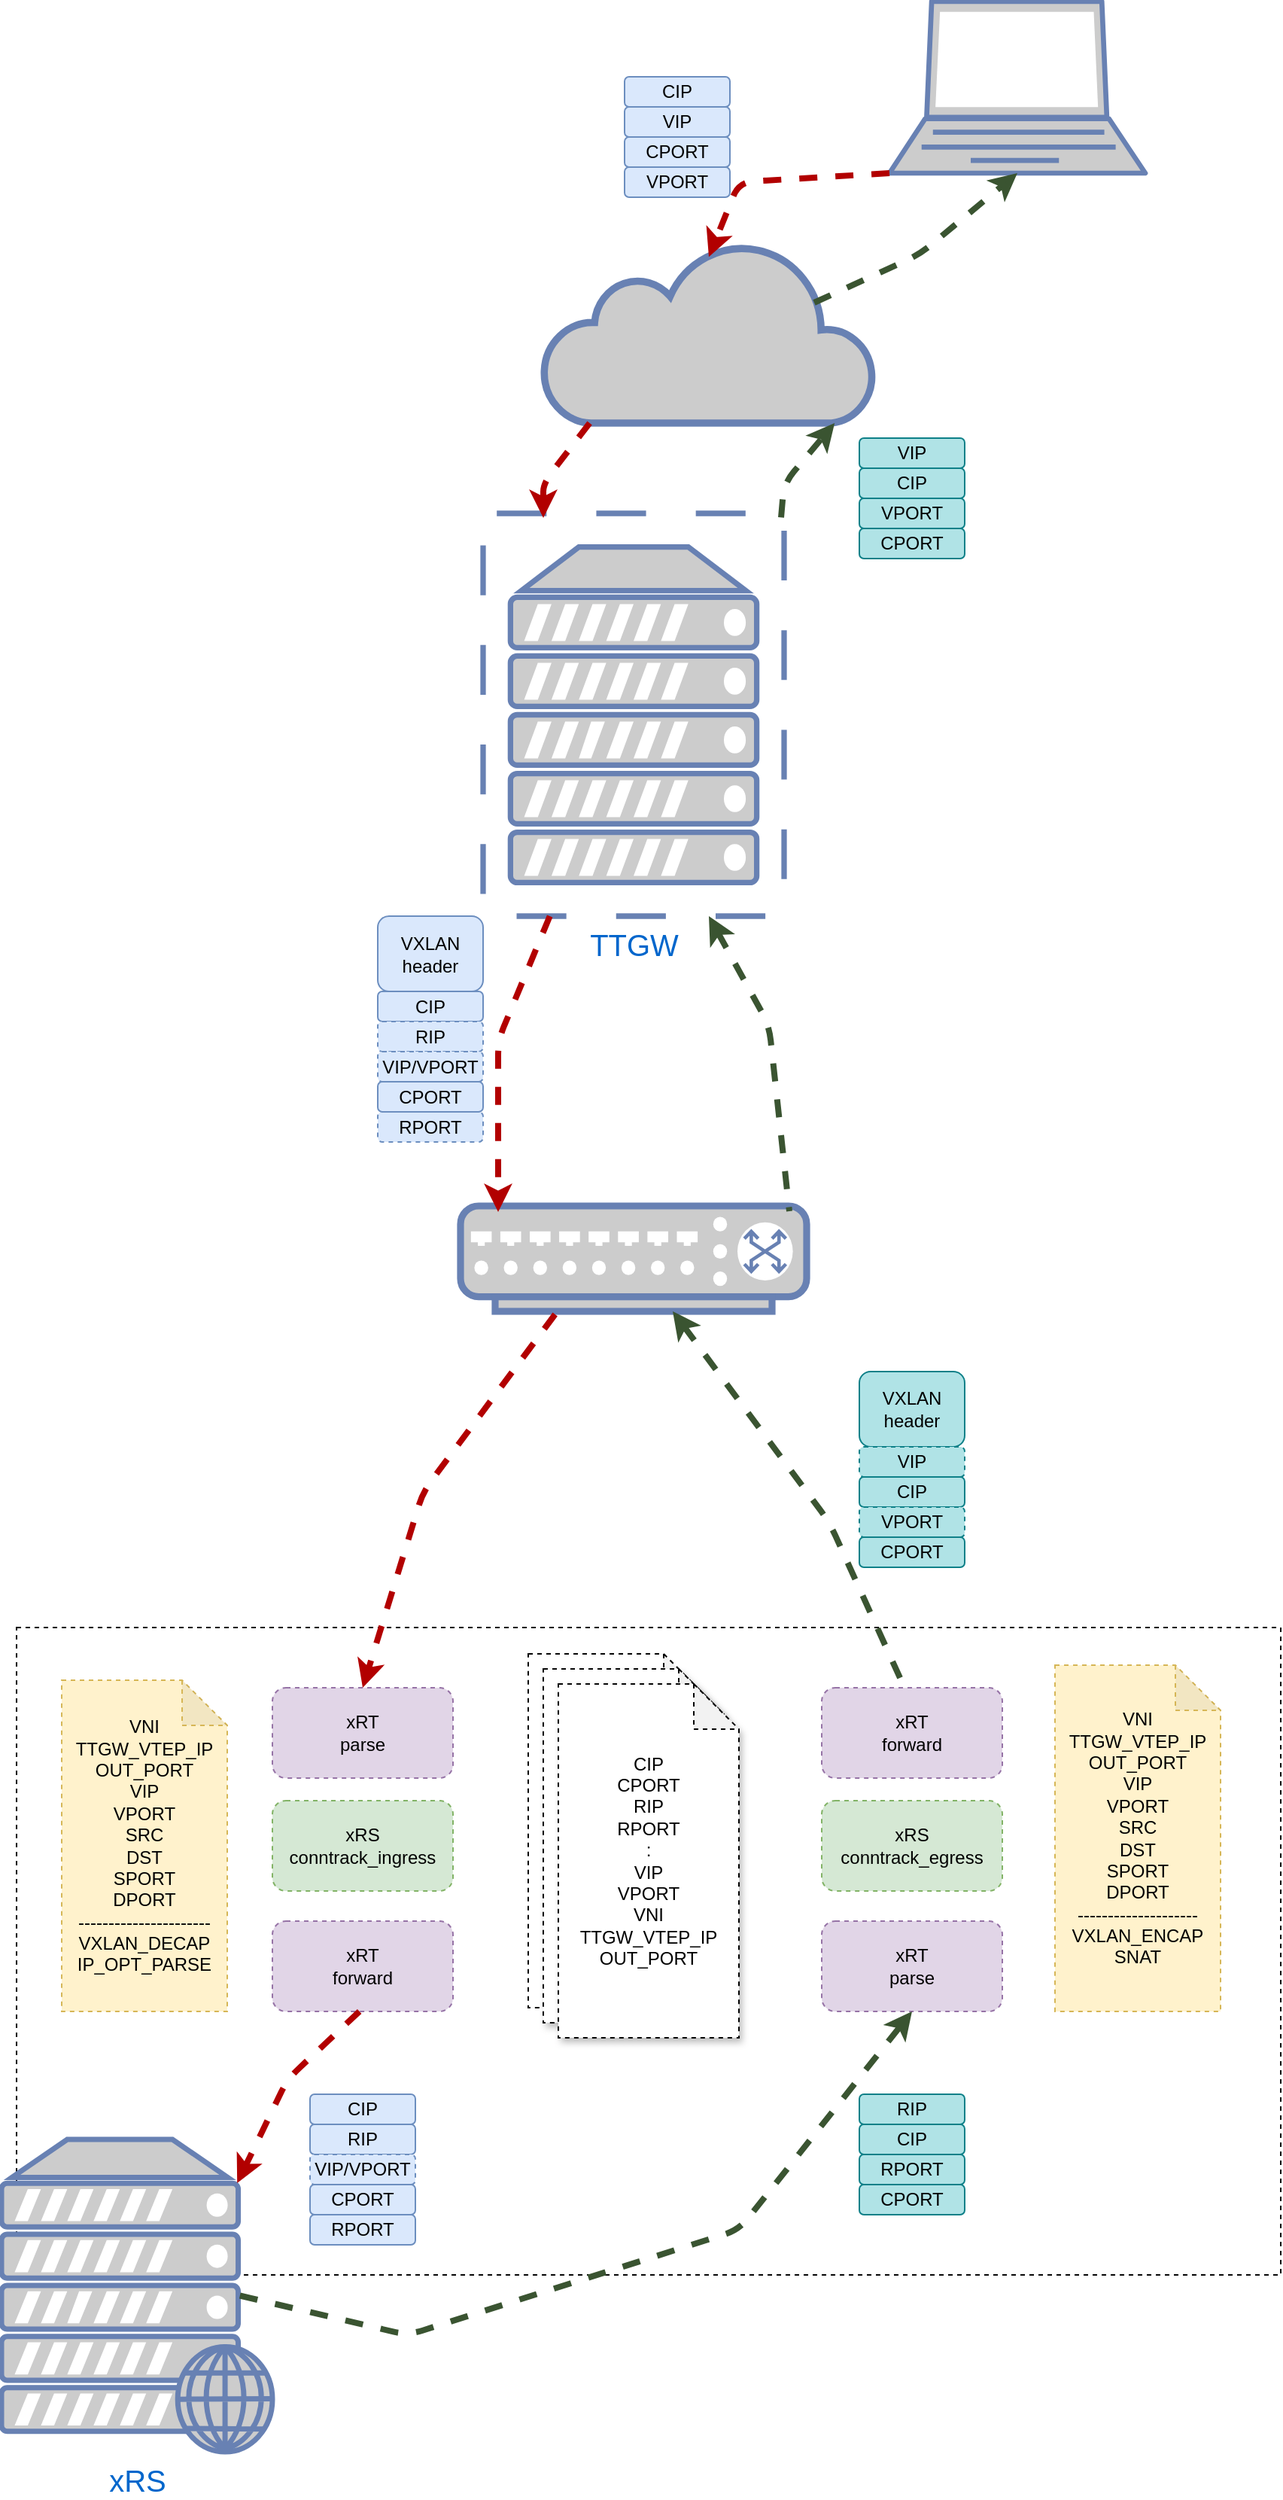 <mxfile version="13.0.8" type="github">
  <diagram id="UCOVGmrTwVSSN8ZXNxZm" name="第 1 页">
    <mxGraphModel dx="2719" dy="2351" grid="1" gridSize="10" guides="1" tooltips="1" connect="1" arrows="1" fold="1" page="1" pageScale="1" pageWidth="827" pageHeight="1169" math="0" shadow="0">
      <root>
        <mxCell id="0" />
        <mxCell id="1" parent="0" />
        <mxCell id="mJ_4scXwx-7zM6CAtNKr-50" value="" style="rounded=0;whiteSpace=wrap;html=1;dashed=1;fillColor=none;" vertex="1" parent="1">
          <mxGeometry x="-60" y="320" width="840" height="430" as="geometry" />
        </mxCell>
        <mxCell id="mJ_4scXwx-7zM6CAtNKr-36" value="&lt;font style=&quot;font-size: 20px&quot;&gt;xRS&lt;/font&gt;" style="fontColor=#0066CC;verticalAlign=top;verticalLabelPosition=bottom;labelPosition=center;align=center;html=1;outlineConnect=0;fillColor=#CCCCCC;strokeColor=#6881B3;gradientColor=none;gradientDirection=north;strokeWidth=2;shape=mxgraph.networks.web_server;" vertex="1" parent="1">
          <mxGeometry x="-70" y="660" width="180" height="207.5" as="geometry" />
        </mxCell>
        <mxCell id="3ddTQeFGDiyhyXyo14fi-4" value="&lt;font style=&quot;font-size: 20px&quot;&gt;TTGW&lt;/font&gt;" style="fontColor=#0066CC;verticalAlign=top;verticalLabelPosition=bottom;labelPosition=center;align=center;html=1;outlineConnect=0;fillColor=#CCCCCC;strokeColor=#6881B3;gradientColor=none;gradientDirection=north;strokeWidth=2;shape=mxgraph.networks.virtual_server;" parent="1" vertex="1">
          <mxGeometry x="250" y="-420" width="200" height="267.5" as="geometry" />
        </mxCell>
        <mxCell id="3ddTQeFGDiyhyXyo14fi-5" value="" style="fontColor=#0066CC;verticalAlign=top;verticalLabelPosition=bottom;labelPosition=center;align=center;html=1;outlineConnect=0;fillColor=#CCCCCC;strokeColor=#6881B3;gradientColor=none;gradientDirection=north;strokeWidth=2;shape=mxgraph.networks.switch;" parent="1" vertex="1">
          <mxGeometry x="235" y="40" width="230" height="70" as="geometry" />
        </mxCell>
        <mxCell id="3ddTQeFGDiyhyXyo14fi-7" value="" style="html=1;outlineConnect=0;fillColor=#CCCCCC;strokeColor=#6881B3;gradientColor=none;gradientDirection=north;strokeWidth=2;shape=mxgraph.networks.cloud;fontColor=#ffffff;" parent="1" vertex="1">
          <mxGeometry x="290" y="-600" width="220" height="120" as="geometry" />
        </mxCell>
        <mxCell id="3ddTQeFGDiyhyXyo14fi-8" value="CIP" style="rounded=1;whiteSpace=wrap;html=1;fillColor=#dae8fc;strokeColor=#6c8ebf;" parent="1" vertex="1">
          <mxGeometry x="344" y="-710" width="70" height="20" as="geometry" />
        </mxCell>
        <mxCell id="3ddTQeFGDiyhyXyo14fi-9" value="VIP" style="rounded=1;whiteSpace=wrap;html=1;fillColor=#dae8fc;strokeColor=#6c8ebf;" parent="1" vertex="1">
          <mxGeometry x="344" y="-690" width="70" height="20" as="geometry" />
        </mxCell>
        <mxCell id="3ddTQeFGDiyhyXyo14fi-10" value="" style="fontColor=#0066CC;verticalAlign=top;verticalLabelPosition=bottom;labelPosition=center;align=center;html=1;outlineConnect=0;fillColor=#CCCCCC;strokeColor=#6881B3;gradientColor=none;gradientDirection=north;strokeWidth=2;shape=mxgraph.networks.laptop;" parent="1" vertex="1">
          <mxGeometry x="520" y="-760" width="170" height="114" as="geometry" />
        </mxCell>
        <mxCell id="3ddTQeFGDiyhyXyo14fi-11" value="CIP" style="rounded=1;whiteSpace=wrap;html=1;fillColor=#dae8fc;strokeColor=#6c8ebf;" parent="1" vertex="1">
          <mxGeometry x="180" y="-102.5" width="70" height="20" as="geometry" />
        </mxCell>
        <mxCell id="3ddTQeFGDiyhyXyo14fi-12" value="RIP" style="rounded=1;whiteSpace=wrap;html=1;dashed=1;fillColor=#dae8fc;strokeColor=#6c8ebf;" parent="1" vertex="1">
          <mxGeometry x="180" y="-82.5" width="70" height="20" as="geometry" />
        </mxCell>
        <mxCell id="3ddTQeFGDiyhyXyo14fi-13" value="CPORT" style="rounded=1;whiteSpace=wrap;html=1;fillColor=#dae8fc;strokeColor=#6c8ebf;" parent="1" vertex="1">
          <mxGeometry x="344" y="-670" width="70" height="20" as="geometry" />
        </mxCell>
        <mxCell id="3ddTQeFGDiyhyXyo14fi-14" value="VIP/VPORT" style="rounded=1;whiteSpace=wrap;html=1;dashed=1;fillColor=#dae8fc;strokeColor=#6c8ebf;" parent="1" vertex="1">
          <mxGeometry x="180" y="-62.5" width="70" height="20" as="geometry" />
        </mxCell>
        <mxCell id="3ddTQeFGDiyhyXyo14fi-15" value="RPORT" style="rounded=1;whiteSpace=wrap;html=1;dashed=1;fillColor=#dae8fc;strokeColor=#6c8ebf;" parent="1" vertex="1">
          <mxGeometry x="180" y="-22.5" width="70" height="20" as="geometry" />
        </mxCell>
        <mxCell id="3ddTQeFGDiyhyXyo14fi-16" value="VXLAN&lt;br&gt;header" style="rounded=1;whiteSpace=wrap;html=1;fillColor=#dae8fc;strokeColor=#6c8ebf;" parent="1" vertex="1">
          <mxGeometry x="180" y="-152.5" width="70" height="50" as="geometry" />
        </mxCell>
        <mxCell id="3ddTQeFGDiyhyXyo14fi-17" value="CIP" style="rounded=1;whiteSpace=wrap;html=1;fillColor=#dae8fc;strokeColor=#6c8ebf;" parent="1" vertex="1">
          <mxGeometry x="135" y="630" width="70" height="20" as="geometry" />
        </mxCell>
        <mxCell id="3ddTQeFGDiyhyXyo14fi-18" value="RIP" style="rounded=1;whiteSpace=wrap;html=1;fillColor=#dae8fc;strokeColor=#6c8ebf;" parent="1" vertex="1">
          <mxGeometry x="135" y="650" width="70" height="20" as="geometry" />
        </mxCell>
        <mxCell id="3ddTQeFGDiyhyXyo14fi-19" value="VIP/VPORT" style="rounded=1;whiteSpace=wrap;html=1;dashed=1;fillColor=#dae8fc;strokeColor=#6c8ebf;" parent="1" vertex="1">
          <mxGeometry x="135" y="670" width="70" height="20" as="geometry" />
        </mxCell>
        <mxCell id="3ddTQeFGDiyhyXyo14fi-20" value="RPORT" style="rounded=1;whiteSpace=wrap;html=1;fillColor=#dae8fc;strokeColor=#6c8ebf;" parent="1" vertex="1">
          <mxGeometry x="135" y="710" width="70" height="20" as="geometry" />
        </mxCell>
        <mxCell id="3ddTQeFGDiyhyXyo14fi-22" value="VPORT" style="rounded=1;whiteSpace=wrap;html=1;fillColor=#dae8fc;strokeColor=#6c8ebf;" parent="1" vertex="1">
          <mxGeometry x="344" y="-650" width="70" height="20" as="geometry" />
        </mxCell>
        <mxCell id="3ddTQeFGDiyhyXyo14fi-23" value="CPORT" style="rounded=1;whiteSpace=wrap;html=1;fillColor=#dae8fc;strokeColor=#6c8ebf;" parent="1" vertex="1">
          <mxGeometry x="180" y="-42.5" width="70" height="20" as="geometry" />
        </mxCell>
        <mxCell id="3ddTQeFGDiyhyXyo14fi-24" value="CPORT" style="rounded=1;whiteSpace=wrap;html=1;fillColor=#dae8fc;strokeColor=#6c8ebf;" parent="1" vertex="1">
          <mxGeometry x="135" y="690" width="70" height="20" as="geometry" />
        </mxCell>
        <mxCell id="3ddTQeFGDiyhyXyo14fi-25" value="xRT&lt;br&gt;parse" style="rounded=1;whiteSpace=wrap;html=1;dashed=1;fillColor=#e1d5e7;strokeColor=#9673a6;" parent="1" vertex="1">
          <mxGeometry x="110" y="360" width="120" height="60" as="geometry" />
        </mxCell>
        <mxCell id="3ddTQeFGDiyhyXyo14fi-26" value="xRT&lt;br&gt;parse" style="rounded=1;whiteSpace=wrap;html=1;dashed=1;fillColor=#e1d5e7;strokeColor=#9673a6;" parent="1" vertex="1">
          <mxGeometry x="475" y="515" width="120" height="60" as="geometry" />
        </mxCell>
        <mxCell id="3ddTQeFGDiyhyXyo14fi-29" value="&lt;span&gt;VNI&lt;/span&gt;&lt;br&gt;&lt;span&gt;TTGW_VTEP_IP&lt;/span&gt;&lt;br&gt;&lt;span&gt;OUT_PORT&lt;/span&gt;&lt;br&gt;&lt;span&gt;VIP&lt;/span&gt;&lt;br&gt;&lt;span&gt;VPORT&lt;/span&gt;&lt;br&gt;&lt;span&gt;SRC&lt;/span&gt;&lt;br&gt;&lt;span&gt;DST&lt;/span&gt;&lt;br&gt;&lt;span&gt;SPORT&lt;/span&gt;&lt;br&gt;&lt;span&gt;DPORT&lt;br&gt;----------------------&lt;br&gt;VXLAN_DECAP&lt;br&gt;IP_OPT_PARSE&lt;br&gt;&lt;/span&gt;" style="shape=note;whiteSpace=wrap;html=1;backgroundOutline=1;darkOpacity=0.05;dashed=1;fillColor=#fff2cc;strokeColor=#d6b656;" parent="1" vertex="1">
          <mxGeometry x="-30" y="355" width="110" height="220" as="geometry" />
        </mxCell>
        <mxCell id="3ddTQeFGDiyhyXyo14fi-30" value="&lt;span&gt;VNI&lt;/span&gt;&lt;br&gt;&lt;span&gt;TTGW_VTEP_IP&lt;/span&gt;&lt;br&gt;&lt;span&gt;OUT_PORT&lt;/span&gt;&lt;br&gt;&lt;span&gt;VIP&lt;/span&gt;&lt;br&gt;&lt;span&gt;VPORT&lt;/span&gt;&lt;br&gt;&lt;span&gt;SRC&lt;/span&gt;&lt;br&gt;&lt;span&gt;DST&lt;/span&gt;&lt;br&gt;&lt;span&gt;SPORT&lt;/span&gt;&lt;br&gt;&lt;span&gt;DPORT&lt;br&gt;--------------------&lt;br&gt;VXLAN_ENCAP&lt;br&gt;SNAT&lt;br&gt;&lt;/span&gt;" style="shape=note;whiteSpace=wrap;html=1;backgroundOutline=1;darkOpacity=0.05;dashed=1;fillColor=#fff2cc;strokeColor=#d6b656;" parent="1" vertex="1">
          <mxGeometry x="630" y="345" width="110" height="230" as="geometry" />
        </mxCell>
        <mxCell id="mJ_4scXwx-7zM6CAtNKr-1" value="xRS&lt;br&gt;conntrack_ingress" style="rounded=1;whiteSpace=wrap;html=1;dashed=1;fillColor=#d5e8d4;strokeColor=#82b366;" vertex="1" parent="1">
          <mxGeometry x="110" y="435" width="120" height="60" as="geometry" />
        </mxCell>
        <mxCell id="mJ_4scXwx-7zM6CAtNKr-2" value="xRT&lt;br&gt;forward" style="rounded=1;whiteSpace=wrap;html=1;dashed=1;fillColor=#e1d5e7;strokeColor=#9673a6;" vertex="1" parent="1">
          <mxGeometry x="110" y="515" width="120" height="60" as="geometry" />
        </mxCell>
        <mxCell id="mJ_4scXwx-7zM6CAtNKr-3" value="xRS&lt;br&gt;conntrack_egress" style="rounded=1;whiteSpace=wrap;html=1;dashed=1;fillColor=#d5e8d4;strokeColor=#82b366;" vertex="1" parent="1">
          <mxGeometry x="475" y="435" width="120" height="60" as="geometry" />
        </mxCell>
        <mxCell id="mJ_4scXwx-7zM6CAtNKr-4" value="xRT&lt;br&gt;forward" style="rounded=1;whiteSpace=wrap;html=1;dashed=1;fillColor=#e1d5e7;strokeColor=#9673a6;" vertex="1" parent="1">
          <mxGeometry x="475" y="360" width="120" height="60" as="geometry" />
        </mxCell>
        <mxCell id="mJ_4scXwx-7zM6CAtNKr-18" value="" style="group;shadow=1;" vertex="1" connectable="0" parent="1">
          <mxGeometry x="280" y="337.5" width="140" height="255" as="geometry" />
        </mxCell>
        <mxCell id="mJ_4scXwx-7zM6CAtNKr-15" value="&lt;span&gt;CIP&lt;/span&gt;&lt;br&gt;&lt;span&gt;CPORT&lt;/span&gt;&lt;br&gt;&lt;span&gt;RIP&lt;/span&gt;&lt;br&gt;&lt;span&gt;RPORT&lt;/span&gt;&lt;br&gt;&lt;span&gt;:&lt;/span&gt;&lt;br&gt;&lt;span&gt;VIP&lt;/span&gt;&lt;br&gt;&lt;span&gt;VPORT&lt;/span&gt;&lt;br&gt;&lt;span&gt;VNI&lt;/span&gt;&lt;br&gt;&lt;span&gt;TTGW_VTEP_IP&lt;/span&gt;&lt;br&gt;&lt;span&gt;OUT_PORT&lt;/span&gt;" style="shape=note;whiteSpace=wrap;html=1;backgroundOutline=1;darkOpacity=0.05;dashed=1;" vertex="1" parent="mJ_4scXwx-7zM6CAtNKr-18">
          <mxGeometry width="120" height="235" as="geometry" />
        </mxCell>
        <mxCell id="mJ_4scXwx-7zM6CAtNKr-16" value="&lt;span&gt;CIP&lt;/span&gt;&lt;br&gt;&lt;span&gt;CPORT&lt;/span&gt;&lt;br&gt;&lt;span&gt;RIP&lt;/span&gt;&lt;br&gt;&lt;span&gt;RPORT&lt;/span&gt;&lt;br&gt;&lt;span&gt;:&lt;/span&gt;&lt;br&gt;&lt;span&gt;VIP&lt;/span&gt;&lt;br&gt;&lt;span&gt;VPORT&lt;/span&gt;&lt;br&gt;&lt;span&gt;VNI&lt;/span&gt;&lt;br&gt;&lt;span&gt;TTGW_VTEP_IP&lt;/span&gt;&lt;br&gt;&lt;span&gt;OUT_PORT&lt;/span&gt;" style="shape=note;whiteSpace=wrap;html=1;backgroundOutline=1;darkOpacity=0.05;dashed=1;shadow=1;" vertex="1" parent="mJ_4scXwx-7zM6CAtNKr-18">
          <mxGeometry x="10" y="10" width="120" height="235" as="geometry" />
        </mxCell>
        <mxCell id="mJ_4scXwx-7zM6CAtNKr-17" value="&lt;span&gt;CIP&lt;/span&gt;&lt;br&gt;&lt;span&gt;CPORT&lt;/span&gt;&lt;br&gt;&lt;span&gt;RIP&lt;/span&gt;&lt;br&gt;&lt;span&gt;RPORT&lt;/span&gt;&lt;br&gt;&lt;span&gt;:&lt;/span&gt;&lt;br&gt;&lt;span&gt;VIP&lt;/span&gt;&lt;br&gt;&lt;span&gt;VPORT&lt;/span&gt;&lt;br&gt;&lt;span&gt;VNI&lt;/span&gt;&lt;br&gt;&lt;span&gt;TTGW_VTEP_IP&lt;/span&gt;&lt;br&gt;&lt;span&gt;OUT_PORT&lt;/span&gt;" style="shape=note;whiteSpace=wrap;html=1;backgroundOutline=1;darkOpacity=0.05;dashed=1;shadow=1;" vertex="1" parent="mJ_4scXwx-7zM6CAtNKr-18">
          <mxGeometry x="20" y="20" width="120" height="235" as="geometry" />
        </mxCell>
        <mxCell id="mJ_4scXwx-7zM6CAtNKr-19" value="RIP" style="rounded=1;whiteSpace=wrap;html=1;fillColor=#b0e3e6;strokeColor=#0e8088;" vertex="1" parent="1">
          <mxGeometry x="500" y="630" width="70" height="20" as="geometry" />
        </mxCell>
        <mxCell id="mJ_4scXwx-7zM6CAtNKr-20" value="CIP" style="rounded=1;whiteSpace=wrap;html=1;fillColor=#b0e3e6;strokeColor=#0e8088;" vertex="1" parent="1">
          <mxGeometry x="500" y="650" width="70" height="20" as="geometry" />
        </mxCell>
        <mxCell id="mJ_4scXwx-7zM6CAtNKr-22" value="RPORT" style="rounded=1;whiteSpace=wrap;html=1;fillColor=#b0e3e6;strokeColor=#0e8088;" vertex="1" parent="1">
          <mxGeometry x="500" y="670" width="70" height="20" as="geometry" />
        </mxCell>
        <mxCell id="mJ_4scXwx-7zM6CAtNKr-23" value="CPORT" style="rounded=1;whiteSpace=wrap;html=1;fillColor=#b0e3e6;strokeColor=#0e8088;" vertex="1" parent="1">
          <mxGeometry x="500" y="690" width="70" height="20" as="geometry" />
        </mxCell>
        <mxCell id="mJ_4scXwx-7zM6CAtNKr-30" value="VXLAN&lt;br&gt;header" style="rounded=1;whiteSpace=wrap;html=1;fillColor=#b0e3e6;strokeColor=#0e8088;" vertex="1" parent="1">
          <mxGeometry x="500" y="150" width="70" height="50" as="geometry" />
        </mxCell>
        <mxCell id="mJ_4scXwx-7zM6CAtNKr-32" value="VIP" style="rounded=1;whiteSpace=wrap;html=1;dashed=1;fillColor=#b0e3e6;strokeColor=#0e8088;" vertex="1" parent="1">
          <mxGeometry x="500" y="200" width="70" height="20" as="geometry" />
        </mxCell>
        <mxCell id="mJ_4scXwx-7zM6CAtNKr-33" value="CIP" style="rounded=1;whiteSpace=wrap;html=1;fillColor=#b0e3e6;strokeColor=#0e8088;" vertex="1" parent="1">
          <mxGeometry x="500" y="220" width="70" height="20" as="geometry" />
        </mxCell>
        <mxCell id="mJ_4scXwx-7zM6CAtNKr-34" value="VPORT" style="rounded=1;whiteSpace=wrap;html=1;dashed=1;fillColor=#b0e3e6;strokeColor=#0e8088;" vertex="1" parent="1">
          <mxGeometry x="500" y="240" width="70" height="20" as="geometry" />
        </mxCell>
        <mxCell id="mJ_4scXwx-7zM6CAtNKr-35" value="CPORT" style="rounded=1;whiteSpace=wrap;html=1;fillColor=#b0e3e6;strokeColor=#0e8088;" vertex="1" parent="1">
          <mxGeometry x="500" y="260" width="70" height="20" as="geometry" />
        </mxCell>
        <mxCell id="mJ_4scXwx-7zM6CAtNKr-41" value="CIP" style="rounded=1;whiteSpace=wrap;html=1;fillColor=#b0e3e6;strokeColor=#0e8088;" vertex="1" parent="1">
          <mxGeometry x="500" y="-450" width="70" height="20" as="geometry" />
        </mxCell>
        <mxCell id="mJ_4scXwx-7zM6CAtNKr-42" value="VIP" style="rounded=1;whiteSpace=wrap;html=1;fillColor=#b0e3e6;strokeColor=#0e8088;" vertex="1" parent="1">
          <mxGeometry x="500" y="-470" width="70" height="20" as="geometry" />
        </mxCell>
        <mxCell id="mJ_4scXwx-7zM6CAtNKr-43" value="CPORT" style="rounded=1;whiteSpace=wrap;html=1;fillColor=#b0e3e6;strokeColor=#0e8088;" vertex="1" parent="1">
          <mxGeometry x="500" y="-410" width="70" height="20" as="geometry" />
        </mxCell>
        <mxCell id="mJ_4scXwx-7zM6CAtNKr-44" value="VPORT" style="rounded=1;whiteSpace=wrap;html=1;fillColor=#b0e3e6;strokeColor=#0e8088;" vertex="1" parent="1">
          <mxGeometry x="500" y="-430" width="70" height="20" as="geometry" />
        </mxCell>
        <mxCell id="mJ_4scXwx-7zM6CAtNKr-53" value="" style="endArrow=classic;html=1;exitX=0;exitY=1;exitDx=0;exitDy=0;exitPerimeter=0;entryX=0.5;entryY=0.08;entryDx=0;entryDy=0;entryPerimeter=0;strokeWidth=4;dashed=1;fillColor=#e51400;strokeColor=#B20000;" edge="1" parent="1" source="3ddTQeFGDiyhyXyo14fi-10" target="3ddTQeFGDiyhyXyo14fi-7">
          <mxGeometry width="50" height="50" relative="1" as="geometry">
            <mxPoint x="50" y="-390" as="sourcePoint" />
            <mxPoint x="380" y="-630" as="targetPoint" />
            <Array as="points">
              <mxPoint x="420" y="-640" />
            </Array>
          </mxGeometry>
        </mxCell>
        <mxCell id="mJ_4scXwx-7zM6CAtNKr-54" value="" style="endArrow=classic;html=1;exitX=0.14;exitY=1;exitDx=0;exitDy=0;exitPerimeter=0;strokeWidth=4;dashed=1;fillColor=#e51400;strokeColor=#B20000;" edge="1" parent="1" source="3ddTQeFGDiyhyXyo14fi-7">
          <mxGeometry width="50" height="50" relative="1" as="geometry">
            <mxPoint x="530" y="-636" as="sourcePoint" />
            <mxPoint x="290" y="-417" as="targetPoint" />
            <Array as="points">
              <mxPoint x="290" y="-440" />
            </Array>
          </mxGeometry>
        </mxCell>
        <mxCell id="mJ_4scXwx-7zM6CAtNKr-55" value="" style="endArrow=classic;html=1;strokeWidth=4;dashed=1;fillColor=#e51400;strokeColor=#B20000;" edge="1" parent="1" source="3ddTQeFGDiyhyXyo14fi-4">
          <mxGeometry width="50" height="50" relative="1" as="geometry">
            <mxPoint x="140" y="-350" as="sourcePoint" />
            <mxPoint x="260" y="44" as="targetPoint" />
            <Array as="points">
              <mxPoint x="260" y="-70" />
            </Array>
          </mxGeometry>
        </mxCell>
        <mxCell id="mJ_4scXwx-7zM6CAtNKr-56" value="" style="endArrow=classic;html=1;strokeWidth=4;dashed=1;fillColor=#e51400;strokeColor=#B20000;entryX=0.5;entryY=0;entryDx=0;entryDy=0;" edge="1" parent="1" target="3ddTQeFGDiyhyXyo14fi-25">
          <mxGeometry width="50" height="50" relative="1" as="geometry">
            <mxPoint x="297.835" y="112" as="sourcePoint" />
            <mxPoint x="250" y="308" as="targetPoint" />
            <Array as="points">
              <mxPoint x="210" y="230" />
            </Array>
          </mxGeometry>
        </mxCell>
        <mxCell id="mJ_4scXwx-7zM6CAtNKr-57" value="" style="endArrow=classic;html=1;strokeWidth=4;dashed=1;fillColor=#e51400;strokeColor=#B20000;entryX=0.87;entryY=0.14;entryDx=0;entryDy=0;entryPerimeter=0;" edge="1" parent="1" target="mJ_4scXwx-7zM6CAtNKr-36">
          <mxGeometry width="50" height="50" relative="1" as="geometry">
            <mxPoint x="167.835" y="575" as="sourcePoint" />
            <mxPoint x="40" y="823" as="targetPoint" />
            <Array as="points">
              <mxPoint x="120" y="620" />
            </Array>
          </mxGeometry>
        </mxCell>
        <mxCell id="mJ_4scXwx-7zM6CAtNKr-58" value="" style="endArrow=classic;html=1;strokeWidth=4;dashed=1;fillColor=#6d8764;strokeColor=#3A5431;exitX=0.88;exitY=0.5;exitDx=0;exitDy=0;exitPerimeter=0;entryX=0.5;entryY=1;entryDx=0;entryDy=0;" edge="1" parent="1" source="mJ_4scXwx-7zM6CAtNKr-36" target="3ddTQeFGDiyhyXyo14fi-26">
          <mxGeometry width="50" height="50" relative="1" as="geometry">
            <mxPoint x="177.835" y="585" as="sourcePoint" />
            <mxPoint x="550" y="790" as="targetPoint" />
            <Array as="points">
              <mxPoint x="200" y="790" />
              <mxPoint x="420" y="720" />
            </Array>
          </mxGeometry>
        </mxCell>
        <mxCell id="mJ_4scXwx-7zM6CAtNKr-59" value="" style="endArrow=none;html=1;strokeWidth=4;dashed=1;fillColor=#6d8764;strokeColor=#3A5431;entryX=0.5;entryY=0;entryDx=0;entryDy=0;startArrow=classic;startFill=1;endFill=0;" edge="1" parent="1" source="3ddTQeFGDiyhyXyo14fi-5">
          <mxGeometry width="50" height="50" relative="1" as="geometry">
            <mxPoint x="657.835" y="112" as="sourcePoint" />
            <mxPoint x="530" y="360" as="targetPoint" />
            <Array as="points">
              <mxPoint x="480" y="250" />
            </Array>
          </mxGeometry>
        </mxCell>
        <mxCell id="mJ_4scXwx-7zM6CAtNKr-60" value="" style="endArrow=none;html=1;strokeWidth=4;dashed=1;fillColor=#6d8764;strokeColor=#3A5431;entryX=0.95;entryY=0.05;entryDx=0;entryDy=0;startArrow=classic;startFill=1;endFill=0;entryPerimeter=0;" edge="1" parent="1" target="3ddTQeFGDiyhyXyo14fi-5">
          <mxGeometry width="50" height="50" relative="1" as="geometry">
            <mxPoint x="400" y="-152.5" as="sourcePoint" />
            <mxPoint x="554" y="97.5" as="targetPoint" />
            <Array as="points">
              <mxPoint x="440" y="-80" />
            </Array>
          </mxGeometry>
        </mxCell>
        <mxCell id="mJ_4scXwx-7zM6CAtNKr-61" value="" style="endArrow=classic;html=1;exitX=0.99;exitY=0.01;exitDx=0;exitDy=0;exitPerimeter=0;strokeWidth=4;dashed=1;fillColor=#6d8764;strokeColor=#3A5431;entryX=0.88;entryY=1;entryDx=0;entryDy=0;entryPerimeter=0;" edge="1" parent="1" source="3ddTQeFGDiyhyXyo14fi-4" target="3ddTQeFGDiyhyXyo14fi-7">
          <mxGeometry width="50" height="50" relative="1" as="geometry">
            <mxPoint x="330.8" y="-470" as="sourcePoint" />
            <mxPoint x="300" y="-407" as="targetPoint" />
            <Array as="points">
              <mxPoint x="450" y="-440" />
            </Array>
          </mxGeometry>
        </mxCell>
        <mxCell id="mJ_4scXwx-7zM6CAtNKr-62" value="" style="endArrow=classic;html=1;entryX=0.5;entryY=1;entryDx=0;entryDy=0;entryPerimeter=0;strokeWidth=4;dashed=1;fillColor=#6d8764;strokeColor=#3A5431;" edge="1" parent="1" target="3ddTQeFGDiyhyXyo14fi-10">
          <mxGeometry width="50" height="50" relative="1" as="geometry">
            <mxPoint x="470" y="-560" as="sourcePoint" />
            <mxPoint x="410" y="-580.4" as="targetPoint" />
            <Array as="points">
              <mxPoint x="540" y="-592" />
            </Array>
          </mxGeometry>
        </mxCell>
      </root>
    </mxGraphModel>
  </diagram>
</mxfile>
